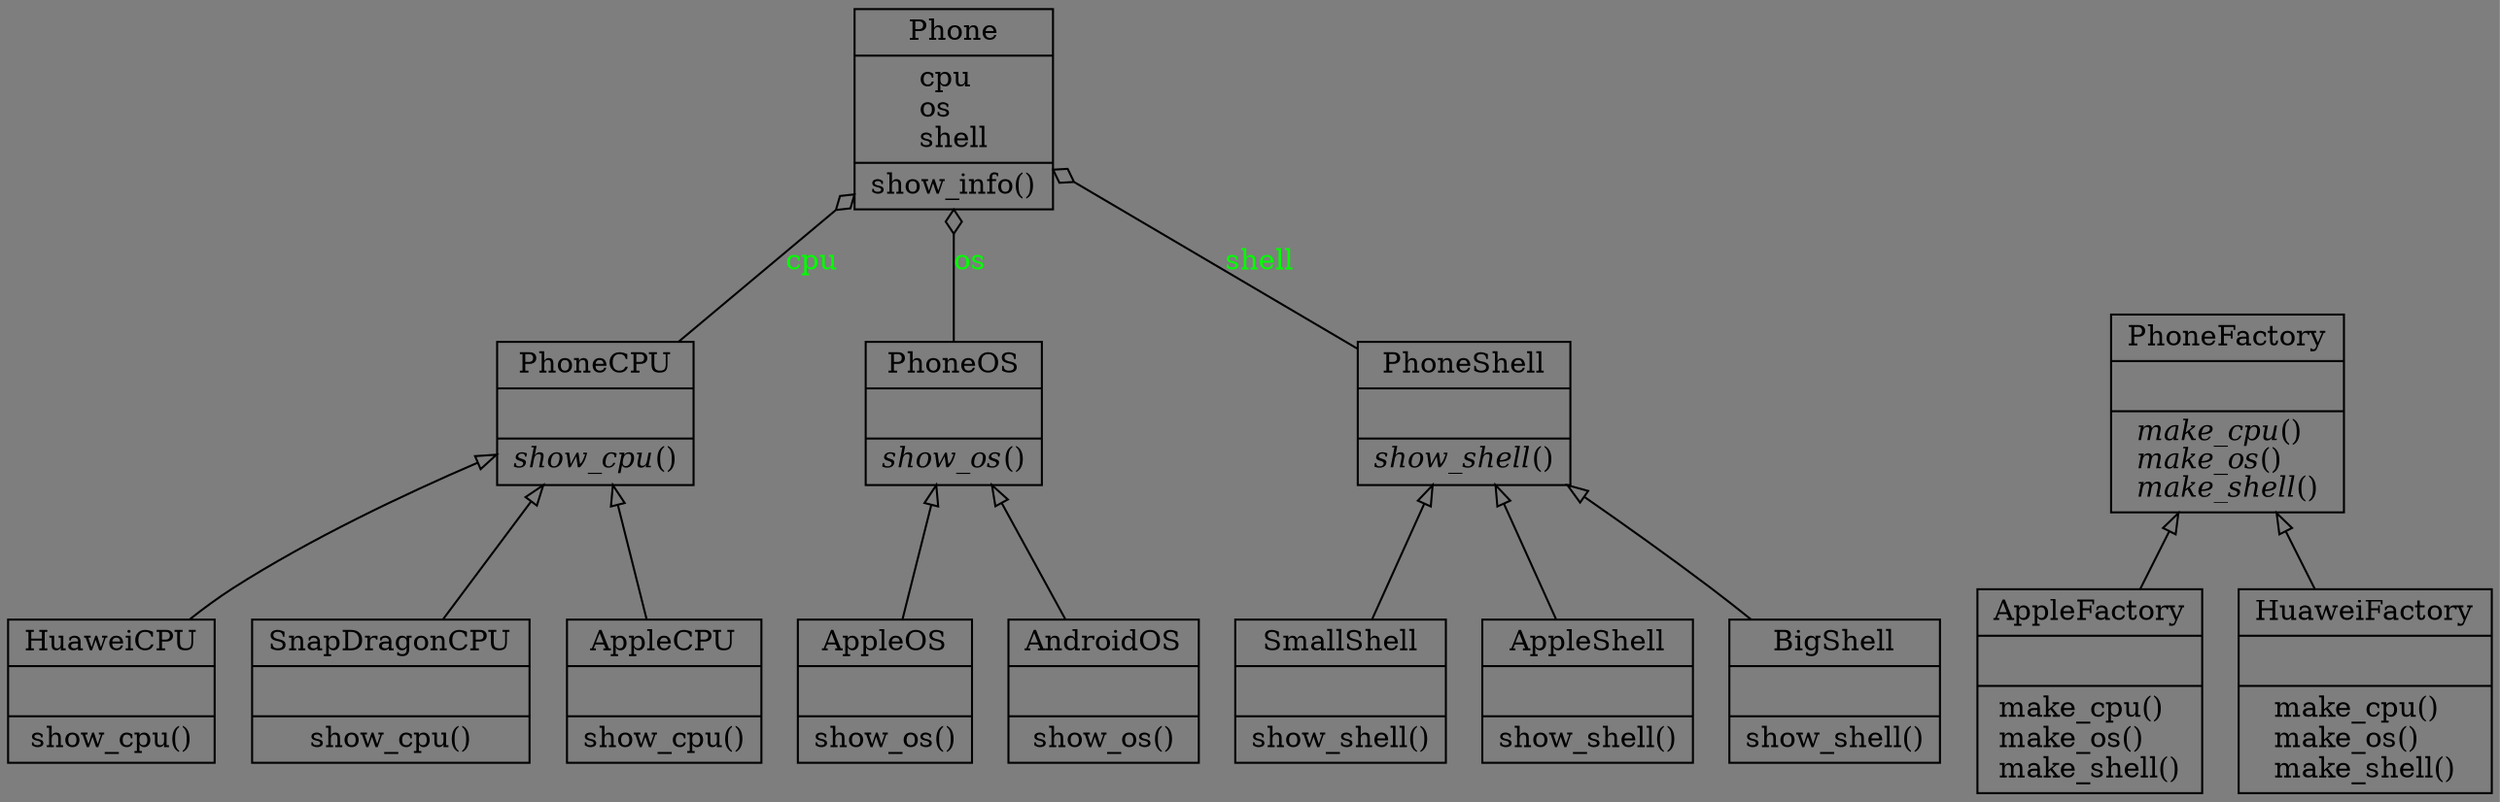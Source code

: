 digraph "classes_3._抽象工厂模式_2.py" {
rankdir=BT
bgcolor="#7e7e7e"
bgcolor="#7e7e7e"
charset="utf-8"
"3._抽象工厂模式.AndroidOS" [color="black", fontcolor="black", label=<{AndroidOS|<br ALIGN="LEFT"/>|show_os()<br ALIGN="LEFT"/>}>, shape="record", style="solid"];
"3._抽象工厂模式.AppleCPU" [color="black", fontcolor="black", label=<{AppleCPU|<br ALIGN="LEFT"/>|show_cpu()<br ALIGN="LEFT"/>}>, shape="record", style="solid"];
"3._抽象工厂模式.AppleFactory" [color="black", fontcolor="black", label=<{AppleFactory|<br ALIGN="LEFT"/>|make_cpu()<br ALIGN="LEFT"/>make_os()<br ALIGN="LEFT"/>make_shell()<br ALIGN="LEFT"/>}>, shape="record", style="solid"];
"3._抽象工厂模式.AppleOS" [color="black", fontcolor="black", label=<{AppleOS|<br ALIGN="LEFT"/>|show_os()<br ALIGN="LEFT"/>}>, shape="record", style="solid"];
"3._抽象工厂模式.AppleShell" [color="black", fontcolor="black", label=<{AppleShell|<br ALIGN="LEFT"/>|show_shell()<br ALIGN="LEFT"/>}>, shape="record", style="solid"];
"3._抽象工厂模式.BigShell" [color="black", fontcolor="black", label=<{BigShell|<br ALIGN="LEFT"/>|show_shell()<br ALIGN="LEFT"/>}>, shape="record", style="solid"];
"3._抽象工厂模式.HuaweiCPU" [color="black", fontcolor="black", label=<{HuaweiCPU|<br ALIGN="LEFT"/>|show_cpu()<br ALIGN="LEFT"/>}>, shape="record", style="solid"];
"3._抽象工厂模式.HuaweiFactory" [color="black", fontcolor="black", label=<{HuaweiFactory|<br ALIGN="LEFT"/>|make_cpu()<br ALIGN="LEFT"/>make_os()<br ALIGN="LEFT"/>make_shell()<br ALIGN="LEFT"/>}>, shape="record", style="solid"];
"3._抽象工厂模式.Phone" [color="black", fontcolor="black", label=<{Phone|cpu<br ALIGN="LEFT"/>os<br ALIGN="LEFT"/>shell<br ALIGN="LEFT"/>|show_info()<br ALIGN="LEFT"/>}>, shape="record", style="solid"];
"3._抽象工厂模式.PhoneCPU" [color="black", fontcolor="black", label=<{PhoneCPU|<br ALIGN="LEFT"/>|<I>show_cpu</I>()<br ALIGN="LEFT"/>}>, shape="record", style="solid"];
"3._抽象工厂模式.PhoneFactory" [color="black", fontcolor="black", label=<{PhoneFactory|<br ALIGN="LEFT"/>|<I>make_cpu</I>()<br ALIGN="LEFT"/><I>make_os</I>()<br ALIGN="LEFT"/><I>make_shell</I>()<br ALIGN="LEFT"/>}>, shape="record", style="solid"];
"3._抽象工厂模式.PhoneOS" [color="black", fontcolor="black", label=<{PhoneOS|<br ALIGN="LEFT"/>|<I>show_os</I>()<br ALIGN="LEFT"/>}>, shape="record", style="solid"];
"3._抽象工厂模式.PhoneShell" [color="black", fontcolor="black", label=<{PhoneShell|<br ALIGN="LEFT"/>|<I>show_shell</I>()<br ALIGN="LEFT"/>}>, shape="record", style="solid"];
"3._抽象工厂模式.SmallShell" [color="black", fontcolor="black", label=<{SmallShell|<br ALIGN="LEFT"/>|show_shell()<br ALIGN="LEFT"/>}>, shape="record", style="solid"];
"3._抽象工厂模式.SnapDragonCPU" [color="black", fontcolor="black", label=<{SnapDragonCPU|<br ALIGN="LEFT"/>|show_cpu()<br ALIGN="LEFT"/>}>, shape="record", style="solid"];
"3._抽象工厂模式.AndroidOS" -> "3._抽象工厂模式.PhoneOS" [arrowhead="empty", arrowtail="none"];
"3._抽象工厂模式.AppleCPU" -> "3._抽象工厂模式.PhoneCPU" [arrowhead="empty", arrowtail="none"];
"3._抽象工厂模式.AppleFactory" -> "3._抽象工厂模式.PhoneFactory" [arrowhead="empty", arrowtail="none"];
"3._抽象工厂模式.AppleOS" -> "3._抽象工厂模式.PhoneOS" [arrowhead="empty", arrowtail="none"];
"3._抽象工厂模式.AppleShell" -> "3._抽象工厂模式.PhoneShell" [arrowhead="empty", arrowtail="none"];
"3._抽象工厂模式.BigShell" -> "3._抽象工厂模式.PhoneShell" [arrowhead="empty", arrowtail="none"];
"3._抽象工厂模式.HuaweiCPU" -> "3._抽象工厂模式.PhoneCPU" [arrowhead="empty", arrowtail="none"];
"3._抽象工厂模式.HuaweiFactory" -> "3._抽象工厂模式.PhoneFactory" [arrowhead="empty", arrowtail="none"];
"3._抽象工厂模式.SmallShell" -> "3._抽象工厂模式.PhoneShell" [arrowhead="empty", arrowtail="none"];
"3._抽象工厂模式.SnapDragonCPU" -> "3._抽象工厂模式.PhoneCPU" [arrowhead="empty", arrowtail="none"];
"3._抽象工厂模式.PhoneCPU" -> "3._抽象工厂模式.Phone" [arrowhead="odiamond", arrowtail="none", fontcolor="green", label="cpu", style="solid"];
"3._抽象工厂模式.PhoneOS" -> "3._抽象工厂模式.Phone" [arrowhead="odiamond", arrowtail="none", fontcolor="green", label="os", style="solid"];
"3._抽象工厂模式.PhoneShell" -> "3._抽象工厂模式.Phone" [arrowhead="odiamond", arrowtail="none", fontcolor="green", label="shell", style="solid"];
}
